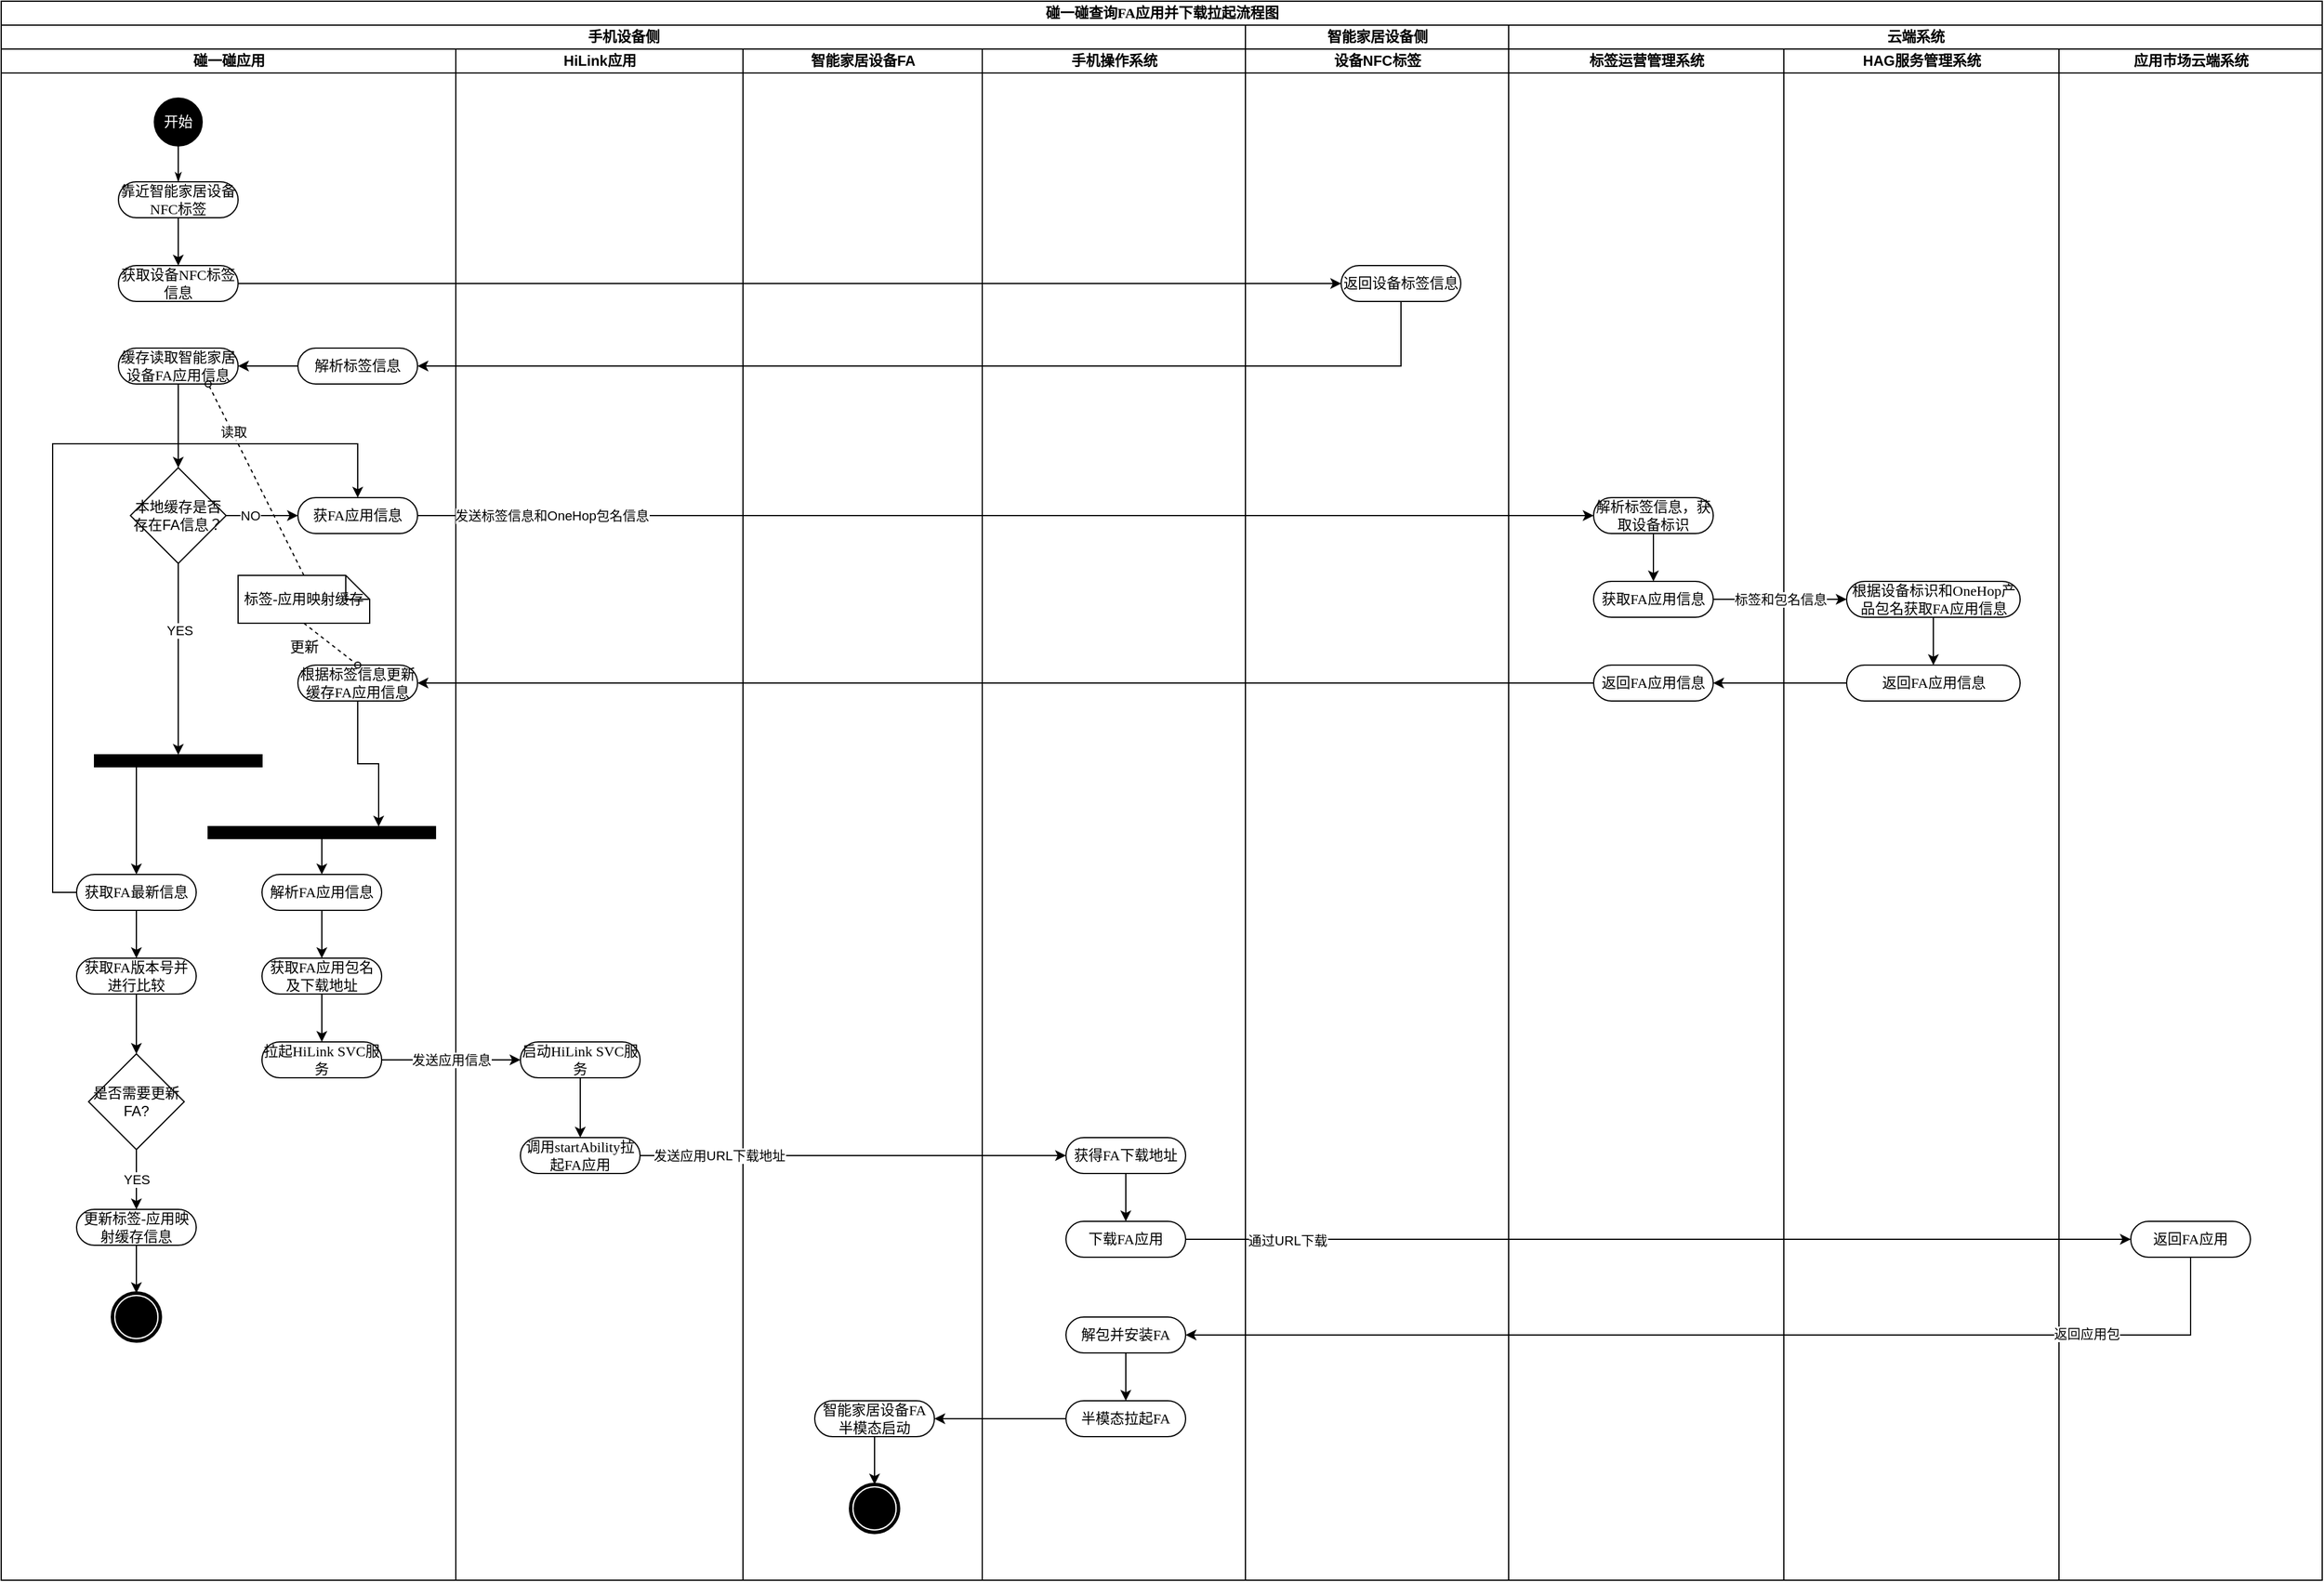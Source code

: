 <mxfile version="13.5.4" type="github">
  <diagram name="Page-1" id="0783ab3e-0a74-02c8-0abd-f7b4e66b4bec">
    <mxGraphModel dx="2573" dy="794" grid="1" gridSize="10" guides="1" tooltips="1" connect="1" arrows="1" fold="1" page="1" pageScale="1" pageWidth="850" pageHeight="1100" background="#ffffff" math="0" shadow="0">
      <root>
        <mxCell id="0" />
        <mxCell id="1" parent="0" />
        <mxCell id="1c1d494c118603dd-1" value="碰一碰查询FA应用并下载拉起流程图" style="swimlane;html=1;childLayout=stackLayout;startSize=20;rounded=0;shadow=0;comic=0;labelBackgroundColor=none;strokeWidth=1;fontFamily=Verdana;fontSize=12;align=center;" parent="1" vertex="1">
          <mxGeometry x="-80" y="40" width="1940" height="1320" as="geometry" />
        </mxCell>
        <mxCell id="1c1d494c118603dd-2" value="手机设备侧" style="swimlane;html=1;startSize=20;" parent="1c1d494c118603dd-1" vertex="1">
          <mxGeometry y="20" width="1040" height="1300" as="geometry" />
        </mxCell>
        <mxCell id="P_OR-0nrxTRL4F3owcym-167" value="碰一碰应用" style="swimlane;html=1;startSize=20;" vertex="1" parent="1c1d494c118603dd-2">
          <mxGeometry y="20" width="380" height="1280" as="geometry" />
        </mxCell>
        <mxCell id="P_OR-0nrxTRL4F3owcym-168" style="edgeStyle=orthogonalEdgeStyle;rounded=0;html=1;labelBackgroundColor=none;startArrow=none;startFill=0;startSize=5;endArrow=classicThin;endFill=1;endSize=5;jettySize=auto;orthogonalLoop=1;strokeWidth=1;fontFamily=Verdana;fontSize=12" edge="1" parent="P_OR-0nrxTRL4F3owcym-167" source="P_OR-0nrxTRL4F3owcym-181" target="P_OR-0nrxTRL4F3owcym-180">
          <mxGeometry relative="1" as="geometry" />
        </mxCell>
        <mxCell id="P_OR-0nrxTRL4F3owcym-169" style="edgeStyle=orthogonalEdgeStyle;rounded=0;orthogonalLoop=1;jettySize=auto;html=1;exitX=0.5;exitY=1;exitDx=0;exitDy=0;entryX=0.5;entryY=0;entryDx=0;entryDy=0;" edge="1" parent="P_OR-0nrxTRL4F3owcym-167" source="P_OR-0nrxTRL4F3owcym-180" target="P_OR-0nrxTRL4F3owcym-182">
          <mxGeometry relative="1" as="geometry" />
        </mxCell>
        <mxCell id="P_OR-0nrxTRL4F3owcym-170" style="edgeStyle=orthogonalEdgeStyle;rounded=0;orthogonalLoop=1;jettySize=auto;html=1;exitX=0;exitY=0.5;exitDx=0;exitDy=0;entryX=0.5;entryY=0;entryDx=0;entryDy=0;" edge="1" parent="P_OR-0nrxTRL4F3owcym-167" source="P_OR-0nrxTRL4F3owcym-172" target="P_OR-0nrxTRL4F3owcym-199">
          <mxGeometry relative="1" as="geometry">
            <Array as="points">
              <mxPoint x="43" y="705" />
              <mxPoint x="43" y="330" />
              <mxPoint x="298" y="330" />
            </Array>
          </mxGeometry>
        </mxCell>
        <mxCell id="P_OR-0nrxTRL4F3owcym-171" style="edgeStyle=orthogonalEdgeStyle;rounded=0;orthogonalLoop=1;jettySize=auto;html=1;exitX=0.5;exitY=1;exitDx=0;exitDy=0;entryX=0.5;entryY=0;entryDx=0;entryDy=0;" edge="1" parent="P_OR-0nrxTRL4F3owcym-167" source="P_OR-0nrxTRL4F3owcym-172" target="P_OR-0nrxTRL4F3owcym-174">
          <mxGeometry relative="1" as="geometry" />
        </mxCell>
        <mxCell id="P_OR-0nrxTRL4F3owcym-172" value="获取FA最新信息" style="rounded=1;whiteSpace=wrap;html=1;shadow=0;comic=0;labelBackgroundColor=none;strokeWidth=1;fontFamily=Verdana;fontSize=12;align=center;arcSize=50;" vertex="1" parent="P_OR-0nrxTRL4F3owcym-167">
          <mxGeometry x="63" y="690" width="100" height="30" as="geometry" />
        </mxCell>
        <mxCell id="P_OR-0nrxTRL4F3owcym-173" style="edgeStyle=orthogonalEdgeStyle;rounded=0;orthogonalLoop=1;jettySize=auto;html=1;exitX=0.5;exitY=1;exitDx=0;exitDy=0;entryX=0.5;entryY=0;entryDx=0;entryDy=0;" edge="1" parent="P_OR-0nrxTRL4F3owcym-167" source="P_OR-0nrxTRL4F3owcym-174" target="P_OR-0nrxTRL4F3owcym-176">
          <mxGeometry relative="1" as="geometry" />
        </mxCell>
        <mxCell id="P_OR-0nrxTRL4F3owcym-174" value="获取FA版本号并进行比较" style="rounded=1;whiteSpace=wrap;html=1;shadow=0;comic=0;labelBackgroundColor=none;strokeWidth=1;fontFamily=Verdana;fontSize=12;align=center;arcSize=50;" vertex="1" parent="P_OR-0nrxTRL4F3owcym-167">
          <mxGeometry x="63" y="760" width="100" height="30" as="geometry" />
        </mxCell>
        <mxCell id="P_OR-0nrxTRL4F3owcym-175" value="YES" style="edgeStyle=orthogonalEdgeStyle;rounded=0;orthogonalLoop=1;jettySize=auto;html=1;exitX=0.5;exitY=1;exitDx=0;exitDy=0;entryX=0.5;entryY=0;entryDx=0;entryDy=0;" edge="1" parent="P_OR-0nrxTRL4F3owcym-167" source="P_OR-0nrxTRL4F3owcym-176" target="P_OR-0nrxTRL4F3owcym-178">
          <mxGeometry relative="1" as="geometry" />
        </mxCell>
        <mxCell id="P_OR-0nrxTRL4F3owcym-176" value="是否需要更新FA?" style="rhombus;whiteSpace=wrap;html=1;" vertex="1" parent="P_OR-0nrxTRL4F3owcym-167">
          <mxGeometry x="73" y="840" width="80" height="80" as="geometry" />
        </mxCell>
        <mxCell id="P_OR-0nrxTRL4F3owcym-177" style="edgeStyle=orthogonalEdgeStyle;rounded=0;orthogonalLoop=1;jettySize=auto;html=1;exitX=0.5;exitY=1;exitDx=0;exitDy=0;entryX=0.5;entryY=0;entryDx=0;entryDy=0;" edge="1" parent="P_OR-0nrxTRL4F3owcym-167" source="P_OR-0nrxTRL4F3owcym-178" target="P_OR-0nrxTRL4F3owcym-179">
          <mxGeometry relative="1" as="geometry" />
        </mxCell>
        <mxCell id="P_OR-0nrxTRL4F3owcym-178" value="更新标签-应用映射缓存信息" style="rounded=1;whiteSpace=wrap;html=1;shadow=0;comic=0;labelBackgroundColor=none;strokeWidth=1;fontFamily=Verdana;fontSize=12;align=center;arcSize=50;" vertex="1" parent="P_OR-0nrxTRL4F3owcym-167">
          <mxGeometry x="63" y="970" width="100" height="30" as="geometry" />
        </mxCell>
        <mxCell id="P_OR-0nrxTRL4F3owcym-179" value="" style="shape=mxgraph.bpmn.shape;html=1;verticalLabelPosition=bottom;labelBackgroundColor=#ffffff;verticalAlign=top;perimeter=ellipsePerimeter;outline=end;symbol=terminate;rounded=0;shadow=0;comic=0;strokeWidth=1;fontFamily=Verdana;fontSize=12;align=center;" vertex="1" parent="P_OR-0nrxTRL4F3owcym-167">
          <mxGeometry x="93" y="1040" width="40" height="40" as="geometry" />
        </mxCell>
        <mxCell id="P_OR-0nrxTRL4F3owcym-180" value="靠近智能家居设备NFC标签" style="rounded=1;whiteSpace=wrap;html=1;shadow=0;comic=0;labelBackgroundColor=none;strokeWidth=1;fontFamily=Verdana;fontSize=12;align=center;arcSize=50;" vertex="1" parent="P_OR-0nrxTRL4F3owcym-167">
          <mxGeometry x="98" y="111" width="100" height="30" as="geometry" />
        </mxCell>
        <mxCell id="P_OR-0nrxTRL4F3owcym-181" value="&lt;font color=&quot;#ffffff&quot;&gt;开始&lt;/font&gt;" style="ellipse;whiteSpace=wrap;html=1;rounded=0;shadow=0;comic=0;labelBackgroundColor=none;strokeWidth=1;fillColor=#000000;fontFamily=Verdana;fontSize=12;align=center;" vertex="1" parent="P_OR-0nrxTRL4F3owcym-167">
          <mxGeometry x="128" y="41" width="40" height="40" as="geometry" />
        </mxCell>
        <mxCell id="P_OR-0nrxTRL4F3owcym-182" value="获取设备NFC标签信息" style="rounded=1;whiteSpace=wrap;html=1;shadow=0;comic=0;labelBackgroundColor=none;strokeWidth=1;fontFamily=Verdana;fontSize=12;align=center;arcSize=50;" vertex="1" parent="P_OR-0nrxTRL4F3owcym-167">
          <mxGeometry x="98" y="181" width="100" height="30" as="geometry" />
        </mxCell>
        <mxCell id="P_OR-0nrxTRL4F3owcym-183" style="edgeStyle=orthogonalEdgeStyle;rounded=0;orthogonalLoop=1;jettySize=auto;html=1;exitX=0.5;exitY=1;exitDx=0;exitDy=0;entryX=0.5;entryY=0;entryDx=0;entryDy=0;" edge="1" parent="P_OR-0nrxTRL4F3owcym-167" source="P_OR-0nrxTRL4F3owcym-184" target="P_OR-0nrxTRL4F3owcym-197">
          <mxGeometry relative="1" as="geometry" />
        </mxCell>
        <mxCell id="P_OR-0nrxTRL4F3owcym-184" value="缓存读取智能家居设备FA应用信息" style="rounded=1;whiteSpace=wrap;html=1;shadow=0;comic=0;labelBackgroundColor=none;strokeWidth=1;fontFamily=Verdana;fontSize=12;align=center;arcSize=50;" vertex="1" parent="P_OR-0nrxTRL4F3owcym-167">
          <mxGeometry x="98" y="250" width="100" height="30" as="geometry" />
        </mxCell>
        <mxCell id="P_OR-0nrxTRL4F3owcym-185" style="edgeStyle=orthogonalEdgeStyle;rounded=0;orthogonalLoop=1;jettySize=auto;html=1;exitX=0;exitY=0.5;exitDx=0;exitDy=0;entryX=1;entryY=0.5;entryDx=0;entryDy=0;" edge="1" parent="P_OR-0nrxTRL4F3owcym-167" source="P_OR-0nrxTRL4F3owcym-193" target="P_OR-0nrxTRL4F3owcym-184">
          <mxGeometry relative="1" as="geometry" />
        </mxCell>
        <mxCell id="P_OR-0nrxTRL4F3owcym-186" style="edgeStyle=orthogonalEdgeStyle;rounded=0;orthogonalLoop=1;jettySize=auto;html=1;exitX=0.25;exitY=1;exitDx=0;exitDy=0;entryX=0.5;entryY=0;entryDx=0;entryDy=0;" edge="1" parent="P_OR-0nrxTRL4F3owcym-167" source="P_OR-0nrxTRL4F3owcym-187" target="P_OR-0nrxTRL4F3owcym-172">
          <mxGeometry relative="1" as="geometry" />
        </mxCell>
        <mxCell id="P_OR-0nrxTRL4F3owcym-187" value="" style="whiteSpace=wrap;html=1;rounded=0;shadow=0;comic=0;labelBackgroundColor=none;strokeWidth=1;fillColor=#000000;fontFamily=Verdana;fontSize=12;align=center;rotation=0;" vertex="1" parent="P_OR-0nrxTRL4F3owcym-167">
          <mxGeometry x="78" y="590" width="140" height="10" as="geometry" />
        </mxCell>
        <mxCell id="P_OR-0nrxTRL4F3owcym-188" style="edgeStyle=orthogonalEdgeStyle;rounded=0;orthogonalLoop=1;jettySize=auto;html=1;exitX=0.5;exitY=1;exitDx=0;exitDy=0;entryX=0.5;entryY=0;entryDx=0;entryDy=0;" edge="1" parent="P_OR-0nrxTRL4F3owcym-167" source="P_OR-0nrxTRL4F3owcym-189" target="P_OR-0nrxTRL4F3owcym-191">
          <mxGeometry relative="1" as="geometry" />
        </mxCell>
        <mxCell id="P_OR-0nrxTRL4F3owcym-189" value="解析FA应用信息" style="rounded=1;whiteSpace=wrap;html=1;shadow=0;comic=0;labelBackgroundColor=none;strokeWidth=1;fontFamily=Verdana;fontSize=12;align=center;arcSize=50;" vertex="1" parent="P_OR-0nrxTRL4F3owcym-167">
          <mxGeometry x="218" y="690" width="100" height="30" as="geometry" />
        </mxCell>
        <mxCell id="P_OR-0nrxTRL4F3owcym-190" style="edgeStyle=orthogonalEdgeStyle;rounded=0;orthogonalLoop=1;jettySize=auto;html=1;exitX=0.5;exitY=1;exitDx=0;exitDy=0;entryX=0.5;entryY=0;entryDx=0;entryDy=0;" edge="1" parent="P_OR-0nrxTRL4F3owcym-167" source="P_OR-0nrxTRL4F3owcym-191" target="P_OR-0nrxTRL4F3owcym-192">
          <mxGeometry relative="1" as="geometry" />
        </mxCell>
        <mxCell id="P_OR-0nrxTRL4F3owcym-191" value="获取FA应用包名及下载地址" style="rounded=1;whiteSpace=wrap;html=1;shadow=0;comic=0;labelBackgroundColor=none;strokeWidth=1;fontFamily=Verdana;fontSize=12;align=center;arcSize=50;" vertex="1" parent="P_OR-0nrxTRL4F3owcym-167">
          <mxGeometry x="218" y="760" width="100" height="30" as="geometry" />
        </mxCell>
        <mxCell id="P_OR-0nrxTRL4F3owcym-192" value="拉起HiLink SVC服务" style="rounded=1;whiteSpace=wrap;html=1;shadow=0;comic=0;labelBackgroundColor=none;strokeWidth=1;fontFamily=Verdana;fontSize=12;align=center;arcSize=50;" vertex="1" parent="P_OR-0nrxTRL4F3owcym-167">
          <mxGeometry x="218" y="830" width="100" height="30" as="geometry" />
        </mxCell>
        <mxCell id="P_OR-0nrxTRL4F3owcym-193" value="解析标签信息" style="rounded=1;whiteSpace=wrap;html=1;shadow=0;comic=0;labelBackgroundColor=none;strokeWidth=1;fontFamily=Verdana;fontSize=12;align=center;arcSize=50;" vertex="1" parent="P_OR-0nrxTRL4F3owcym-167">
          <mxGeometry x="248" y="250" width="100" height="30" as="geometry" />
        </mxCell>
        <mxCell id="P_OR-0nrxTRL4F3owcym-194" value="NO" style="edgeStyle=orthogonalEdgeStyle;rounded=0;orthogonalLoop=1;jettySize=auto;html=1;exitX=1;exitY=0.5;exitDx=0;exitDy=0;" edge="1" parent="P_OR-0nrxTRL4F3owcym-167" source="P_OR-0nrxTRL4F3owcym-197" target="P_OR-0nrxTRL4F3owcym-199">
          <mxGeometry x="-0.333" relative="1" as="geometry">
            <Array as="points">
              <mxPoint x="208" y="390" />
              <mxPoint x="208" y="390" />
            </Array>
            <mxPoint as="offset" />
          </mxGeometry>
        </mxCell>
        <mxCell id="P_OR-0nrxTRL4F3owcym-195" style="edgeStyle=orthogonalEdgeStyle;rounded=0;orthogonalLoop=1;jettySize=auto;html=1;exitX=0.5;exitY=1;exitDx=0;exitDy=0;entryX=0.5;entryY=0;entryDx=0;entryDy=0;" edge="1" parent="P_OR-0nrxTRL4F3owcym-167" source="P_OR-0nrxTRL4F3owcym-197">
          <mxGeometry relative="1" as="geometry">
            <mxPoint x="148" y="590" as="targetPoint" />
          </mxGeometry>
        </mxCell>
        <mxCell id="P_OR-0nrxTRL4F3owcym-196" value="YES" style="edgeLabel;html=1;align=center;verticalAlign=middle;resizable=0;points=[];" vertex="1" connectable="0" parent="P_OR-0nrxTRL4F3owcym-195">
          <mxGeometry x="-0.3" y="1" relative="1" as="geometry">
            <mxPoint as="offset" />
          </mxGeometry>
        </mxCell>
        <mxCell id="P_OR-0nrxTRL4F3owcym-197" value="本地缓存是否存在FA信息？" style="rhombus;whiteSpace=wrap;html=1;" vertex="1" parent="P_OR-0nrxTRL4F3owcym-167">
          <mxGeometry x="108" y="350" width="80" height="80" as="geometry" />
        </mxCell>
        <mxCell id="P_OR-0nrxTRL4F3owcym-198" value="标签-应用映射缓存" style="shape=note;whiteSpace=wrap;html=1;rounded=0;shadow=0;comic=0;labelBackgroundColor=none;strokeWidth=1;fontFamily=Verdana;fontSize=12;align=center;size=20;" vertex="1" parent="P_OR-0nrxTRL4F3owcym-167">
          <mxGeometry x="198" y="440" width="110" height="40" as="geometry" />
        </mxCell>
        <mxCell id="P_OR-0nrxTRL4F3owcym-199" value="获FA应用信息" style="rounded=1;whiteSpace=wrap;html=1;shadow=0;comic=0;labelBackgroundColor=none;strokeWidth=1;fontFamily=Verdana;fontSize=12;align=center;arcSize=50;" vertex="1" parent="P_OR-0nrxTRL4F3owcym-167">
          <mxGeometry x="248" y="375" width="100" height="30" as="geometry" />
        </mxCell>
        <mxCell id="P_OR-0nrxTRL4F3owcym-200" value="根据标签信息更新缓存FA应用信息" style="rounded=1;whiteSpace=wrap;html=1;shadow=0;comic=0;labelBackgroundColor=none;strokeWidth=1;fontFamily=Verdana;fontSize=12;align=center;arcSize=50;" vertex="1" parent="P_OR-0nrxTRL4F3owcym-167">
          <mxGeometry x="248" y="515" width="100" height="30" as="geometry" />
        </mxCell>
        <mxCell id="P_OR-0nrxTRL4F3owcym-201" value="更新" style="edgeStyle=none;rounded=0;html=1;dashed=1;labelBackgroundColor=none;startArrow=none;startFill=0;startSize=5;endArrow=oval;endFill=0;endSize=5;jettySize=auto;orthogonalLoop=1;strokeWidth=1;fontFamily=Verdana;fontSize=12;exitX=0.5;exitY=1;exitDx=0;exitDy=0;exitPerimeter=0;entryX=0.5;entryY=0;entryDx=0;entryDy=0;" edge="1" parent="P_OR-0nrxTRL4F3owcym-167" source="P_OR-0nrxTRL4F3owcym-198" target="P_OR-0nrxTRL4F3owcym-200">
          <mxGeometry x="-0.569" y="-16" relative="1" as="geometry">
            <mxPoint x="253" y="450" as="sourcePoint" />
            <mxPoint x="178" y="419.788" as="targetPoint" />
            <mxPoint as="offset" />
          </mxGeometry>
        </mxCell>
        <mxCell id="P_OR-0nrxTRL4F3owcym-202" value="" style="edgeStyle=none;rounded=0;html=1;dashed=1;labelBackgroundColor=none;startArrow=none;startFill=0;startSize=5;endArrow=oval;endFill=0;endSize=5;jettySize=auto;orthogonalLoop=1;strokeWidth=1;fontFamily=Verdana;fontSize=12;entryX=0.75;entryY=1;entryDx=0;entryDy=0;exitX=0.5;exitY=0;exitDx=0;exitDy=0;exitPerimeter=0;" edge="1" parent="P_OR-0nrxTRL4F3owcym-167" source="P_OR-0nrxTRL4F3owcym-198" target="P_OR-0nrxTRL4F3owcym-184">
          <mxGeometry x="0.525" y="4" relative="1" as="geometry">
            <mxPoint x="258" y="510" as="sourcePoint" />
            <mxPoint x="318" y="595" as="targetPoint" />
            <mxPoint x="-1" as="offset" />
          </mxGeometry>
        </mxCell>
        <mxCell id="P_OR-0nrxTRL4F3owcym-203" value="读取" style="edgeLabel;html=1;align=center;verticalAlign=middle;resizable=0;points=[];" vertex="1" connectable="0" parent="P_OR-0nrxTRL4F3owcym-202">
          <mxGeometry x="0.505" y="-1" relative="1" as="geometry">
            <mxPoint as="offset" />
          </mxGeometry>
        </mxCell>
        <mxCell id="P_OR-0nrxTRL4F3owcym-204" style="edgeStyle=orthogonalEdgeStyle;rounded=0;orthogonalLoop=1;jettySize=auto;html=1;exitX=0.5;exitY=1;exitDx=0;exitDy=0;entryX=0.5;entryY=0;entryDx=0;entryDy=0;" edge="1" parent="P_OR-0nrxTRL4F3owcym-167" source="P_OR-0nrxTRL4F3owcym-205" target="P_OR-0nrxTRL4F3owcym-189">
          <mxGeometry relative="1" as="geometry" />
        </mxCell>
        <mxCell id="P_OR-0nrxTRL4F3owcym-205" value="" style="whiteSpace=wrap;html=1;rounded=0;shadow=0;comic=0;labelBackgroundColor=none;strokeWidth=1;fillColor=#000000;fontFamily=Verdana;fontSize=12;align=center;rotation=0;" vertex="1" parent="P_OR-0nrxTRL4F3owcym-167">
          <mxGeometry x="173" y="650" width="190" height="10" as="geometry" />
        </mxCell>
        <mxCell id="P_OR-0nrxTRL4F3owcym-206" style="edgeStyle=orthogonalEdgeStyle;rounded=0;orthogonalLoop=1;jettySize=auto;html=1;exitX=0.5;exitY=1;exitDx=0;exitDy=0;entryX=0.75;entryY=0;entryDx=0;entryDy=0;" edge="1" parent="P_OR-0nrxTRL4F3owcym-167" source="P_OR-0nrxTRL4F3owcym-200" target="P_OR-0nrxTRL4F3owcym-205">
          <mxGeometry relative="1" as="geometry">
            <mxPoint x="297" y="645" as="targetPoint" />
          </mxGeometry>
        </mxCell>
        <mxCell id="P_OR-0nrxTRL4F3owcym-233" value="应用市场云端系统" style="swimlane;html=1;startSize=20;" vertex="1" parent="1c1d494c118603dd-2">
          <mxGeometry x="1720" y="20" width="220" height="1280" as="geometry" />
        </mxCell>
        <mxCell id="P_OR-0nrxTRL4F3owcym-234" value="返回FA应用" style="rounded=1;whiteSpace=wrap;html=1;shadow=0;comic=0;labelBackgroundColor=none;strokeWidth=1;fontFamily=Verdana;fontSize=12;align=center;arcSize=50;" vertex="1" parent="P_OR-0nrxTRL4F3owcym-233">
          <mxGeometry x="60" y="980" width="100" height="30" as="geometry" />
        </mxCell>
        <mxCell id="P_OR-0nrxTRL4F3owcym-229" value="HAG服务管理系统" style="swimlane;html=1;startSize=20;" vertex="1" parent="1c1d494c118603dd-2">
          <mxGeometry x="1490" y="20" width="230" height="1280" as="geometry" />
        </mxCell>
        <mxCell id="P_OR-0nrxTRL4F3owcym-230" style="edgeStyle=orthogonalEdgeStyle;rounded=0;orthogonalLoop=1;jettySize=auto;html=1;exitX=0.5;exitY=1;exitDx=0;exitDy=0;entryX=0.5;entryY=0;entryDx=0;entryDy=0;" edge="1" parent="P_OR-0nrxTRL4F3owcym-229" source="P_OR-0nrxTRL4F3owcym-232" target="P_OR-0nrxTRL4F3owcym-231">
          <mxGeometry relative="1" as="geometry" />
        </mxCell>
        <mxCell id="P_OR-0nrxTRL4F3owcym-231" value="返回FA应用信息" style="rounded=1;whiteSpace=wrap;html=1;shadow=0;comic=0;labelBackgroundColor=none;strokeWidth=1;fontFamily=Verdana;fontSize=12;align=center;arcSize=50;" vertex="1" parent="P_OR-0nrxTRL4F3owcym-229">
          <mxGeometry x="52.5" y="515" width="145" height="30" as="geometry" />
        </mxCell>
        <mxCell id="P_OR-0nrxTRL4F3owcym-232" value="根据设备标识和OneHop产品包名获取FA应用信息" style="rounded=1;whiteSpace=wrap;html=1;shadow=0;comic=0;labelBackgroundColor=none;strokeWidth=1;fontFamily=Verdana;fontSize=12;align=center;arcSize=50;" vertex="1" parent="P_OR-0nrxTRL4F3owcym-229">
          <mxGeometry x="52.5" y="445" width="145" height="30" as="geometry" />
        </mxCell>
        <mxCell id="P_OR-0nrxTRL4F3owcym-224" value="标签运营管理系统" style="swimlane;html=1;startSize=20;" vertex="1" parent="1c1d494c118603dd-2">
          <mxGeometry x="1260" y="20" width="230" height="1280" as="geometry" />
        </mxCell>
        <mxCell id="P_OR-0nrxTRL4F3owcym-225" style="edgeStyle=orthogonalEdgeStyle;rounded=0;orthogonalLoop=1;jettySize=auto;html=1;exitX=0.5;exitY=1;exitDx=0;exitDy=0;entryX=0.5;entryY=0;entryDx=0;entryDy=0;" edge="1" parent="P_OR-0nrxTRL4F3owcym-224" source="P_OR-0nrxTRL4F3owcym-226" target="P_OR-0nrxTRL4F3owcym-227">
          <mxGeometry relative="1" as="geometry" />
        </mxCell>
        <mxCell id="P_OR-0nrxTRL4F3owcym-226" value="解析标签信息，获取设备标识" style="rounded=1;whiteSpace=wrap;html=1;shadow=0;comic=0;labelBackgroundColor=none;strokeWidth=1;fontFamily=Verdana;fontSize=12;align=center;arcSize=50;" vertex="1" parent="P_OR-0nrxTRL4F3owcym-224">
          <mxGeometry x="71" y="375" width="100" height="30" as="geometry" />
        </mxCell>
        <mxCell id="P_OR-0nrxTRL4F3owcym-227" value="获取FA应用信息" style="rounded=1;whiteSpace=wrap;html=1;shadow=0;comic=0;labelBackgroundColor=none;strokeWidth=1;fontFamily=Verdana;fontSize=12;align=center;arcSize=50;" vertex="1" parent="P_OR-0nrxTRL4F3owcym-224">
          <mxGeometry x="71" y="445" width="100" height="30" as="geometry" />
        </mxCell>
        <mxCell id="P_OR-0nrxTRL4F3owcym-228" value="返回FA应用信息" style="rounded=1;whiteSpace=wrap;html=1;shadow=0;comic=0;labelBackgroundColor=none;strokeWidth=1;fontFamily=Verdana;fontSize=12;align=center;arcSize=50;" vertex="1" parent="P_OR-0nrxTRL4F3owcym-224">
          <mxGeometry x="71" y="515" width="100" height="30" as="geometry" />
        </mxCell>
        <mxCell id="P_OR-0nrxTRL4F3owcym-222" value="设备NFC标签" style="swimlane;html=1;startSize=20;" vertex="1" parent="1c1d494c118603dd-2">
          <mxGeometry x="1040" y="20" width="220" height="1280" as="geometry" />
        </mxCell>
        <mxCell id="P_OR-0nrxTRL4F3owcym-223" value="返回设备标签信息" style="rounded=1;whiteSpace=wrap;html=1;shadow=0;comic=0;labelBackgroundColor=none;strokeWidth=1;fontFamily=Verdana;fontSize=12;align=center;arcSize=50;" vertex="1" parent="P_OR-0nrxTRL4F3owcym-222">
          <mxGeometry x="80" y="181" width="100" height="30" as="geometry" />
        </mxCell>
        <mxCell id="P_OR-0nrxTRL4F3owcym-215" value="手机操作系统" style="swimlane;html=1;startSize=20;" vertex="1" parent="1c1d494c118603dd-2">
          <mxGeometry x="820" y="20" width="220" height="1280" as="geometry" />
        </mxCell>
        <mxCell id="P_OR-0nrxTRL4F3owcym-216" style="edgeStyle=orthogonalEdgeStyle;rounded=0;orthogonalLoop=1;jettySize=auto;html=1;exitX=0.5;exitY=1;exitDx=0;exitDy=0;" edge="1" parent="P_OR-0nrxTRL4F3owcym-215" source="P_OR-0nrxTRL4F3owcym-217" target="P_OR-0nrxTRL4F3owcym-218">
          <mxGeometry relative="1" as="geometry" />
        </mxCell>
        <mxCell id="P_OR-0nrxTRL4F3owcym-217" value="获得FA下载地址" style="rounded=1;whiteSpace=wrap;html=1;shadow=0;comic=0;labelBackgroundColor=none;strokeWidth=1;fontFamily=Verdana;fontSize=12;align=center;arcSize=50;" vertex="1" parent="P_OR-0nrxTRL4F3owcym-215">
          <mxGeometry x="70" y="910" width="100" height="30" as="geometry" />
        </mxCell>
        <mxCell id="P_OR-0nrxTRL4F3owcym-218" value="下载FA应用" style="rounded=1;whiteSpace=wrap;html=1;shadow=0;comic=0;labelBackgroundColor=none;strokeWidth=1;fontFamily=Verdana;fontSize=12;align=center;arcSize=50;" vertex="1" parent="P_OR-0nrxTRL4F3owcym-215">
          <mxGeometry x="70" y="980" width="100" height="30" as="geometry" />
        </mxCell>
        <mxCell id="P_OR-0nrxTRL4F3owcym-219" style="edgeStyle=orthogonalEdgeStyle;rounded=0;orthogonalLoop=1;jettySize=auto;html=1;exitX=0.5;exitY=1;exitDx=0;exitDy=0;entryX=0.5;entryY=0;entryDx=0;entryDy=0;" edge="1" parent="P_OR-0nrxTRL4F3owcym-215" source="P_OR-0nrxTRL4F3owcym-220" target="P_OR-0nrxTRL4F3owcym-221">
          <mxGeometry relative="1" as="geometry" />
        </mxCell>
        <mxCell id="P_OR-0nrxTRL4F3owcym-220" value="解包并安装FA" style="rounded=1;whiteSpace=wrap;html=1;shadow=0;comic=0;labelBackgroundColor=none;strokeWidth=1;fontFamily=Verdana;fontSize=12;align=center;arcSize=50;" vertex="1" parent="P_OR-0nrxTRL4F3owcym-215">
          <mxGeometry x="70" y="1060" width="100" height="30" as="geometry" />
        </mxCell>
        <mxCell id="P_OR-0nrxTRL4F3owcym-221" value="半模态拉起FA" style="rounded=1;whiteSpace=wrap;html=1;shadow=0;comic=0;labelBackgroundColor=none;strokeWidth=1;fontFamily=Verdana;fontSize=12;align=center;arcSize=50;" vertex="1" parent="P_OR-0nrxTRL4F3owcym-215">
          <mxGeometry x="70" y="1130" width="100" height="30" as="geometry" />
        </mxCell>
        <mxCell id="P_OR-0nrxTRL4F3owcym-211" value="智能家居设备FA" style="swimlane;html=1;startSize=20;" vertex="1" parent="1c1d494c118603dd-2">
          <mxGeometry x="620" y="20" width="200" height="1280" as="geometry" />
        </mxCell>
        <mxCell id="P_OR-0nrxTRL4F3owcym-212" style="edgeStyle=orthogonalEdgeStyle;rounded=0;orthogonalLoop=1;jettySize=auto;html=1;exitX=0.5;exitY=1;exitDx=0;exitDy=0;entryX=0.5;entryY=0;entryDx=0;entryDy=0;" edge="1" parent="P_OR-0nrxTRL4F3owcym-211" source="P_OR-0nrxTRL4F3owcym-213" target="P_OR-0nrxTRL4F3owcym-214">
          <mxGeometry relative="1" as="geometry" />
        </mxCell>
        <mxCell id="P_OR-0nrxTRL4F3owcym-213" value="智能家居设备FA半模态启动" style="rounded=1;whiteSpace=wrap;html=1;shadow=0;comic=0;labelBackgroundColor=none;strokeWidth=1;fontFamily=Verdana;fontSize=12;align=center;arcSize=50;" vertex="1" parent="P_OR-0nrxTRL4F3owcym-211">
          <mxGeometry x="60" y="1130" width="100" height="30" as="geometry" />
        </mxCell>
        <mxCell id="P_OR-0nrxTRL4F3owcym-214" value="" style="shape=mxgraph.bpmn.shape;html=1;verticalLabelPosition=bottom;labelBackgroundColor=#ffffff;verticalAlign=top;perimeter=ellipsePerimeter;outline=end;symbol=terminate;rounded=0;shadow=0;comic=0;strokeWidth=1;fontFamily=Verdana;fontSize=12;align=center;" vertex="1" parent="P_OR-0nrxTRL4F3owcym-211">
          <mxGeometry x="90" y="1200" width="40" height="40" as="geometry" />
        </mxCell>
        <mxCell id="P_OR-0nrxTRL4F3owcym-207" value="HiLink应用" style="swimlane;html=1;startSize=20;" vertex="1" parent="1c1d494c118603dd-2">
          <mxGeometry x="380" y="20" width="240" height="1280" as="geometry" />
        </mxCell>
        <mxCell id="P_OR-0nrxTRL4F3owcym-208" style="edgeStyle=orthogonalEdgeStyle;rounded=0;orthogonalLoop=1;jettySize=auto;html=1;exitX=0.5;exitY=1;exitDx=0;exitDy=0;entryX=0.5;entryY=0;entryDx=0;entryDy=0;" edge="1" parent="P_OR-0nrxTRL4F3owcym-207" source="P_OR-0nrxTRL4F3owcym-209" target="P_OR-0nrxTRL4F3owcym-210">
          <mxGeometry relative="1" as="geometry" />
        </mxCell>
        <mxCell id="P_OR-0nrxTRL4F3owcym-209" value="启动HiLink SVC服务" style="rounded=1;whiteSpace=wrap;html=1;shadow=0;comic=0;labelBackgroundColor=none;strokeWidth=1;fontFamily=Verdana;fontSize=12;align=center;arcSize=50;" vertex="1" parent="P_OR-0nrxTRL4F3owcym-207">
          <mxGeometry x="54" y="830" width="100" height="30" as="geometry" />
        </mxCell>
        <mxCell id="P_OR-0nrxTRL4F3owcym-210" value="调用startAbility拉起FA应用" style="rounded=1;whiteSpace=wrap;html=1;shadow=0;comic=0;labelBackgroundColor=none;strokeWidth=1;fontFamily=Verdana;fontSize=12;align=center;arcSize=50;" vertex="1" parent="P_OR-0nrxTRL4F3owcym-207">
          <mxGeometry x="54" y="910" width="100" height="30" as="geometry" />
        </mxCell>
        <mxCell id="P_OR-0nrxTRL4F3owcym-235" style="edgeStyle=orthogonalEdgeStyle;rounded=0;orthogonalLoop=1;jettySize=auto;html=1;exitX=1;exitY=0.5;exitDx=0;exitDy=0;entryX=0;entryY=0.5;entryDx=0;entryDy=0;" edge="1" parent="1c1d494c118603dd-2" source="P_OR-0nrxTRL4F3owcym-182" target="P_OR-0nrxTRL4F3owcym-223">
          <mxGeometry relative="1" as="geometry" />
        </mxCell>
        <mxCell id="P_OR-0nrxTRL4F3owcym-236" style="edgeStyle=orthogonalEdgeStyle;rounded=0;orthogonalLoop=1;jettySize=auto;html=1;exitX=0.5;exitY=1;exitDx=0;exitDy=0;entryX=1;entryY=0.5;entryDx=0;entryDy=0;" edge="1" parent="1c1d494c118603dd-2" source="P_OR-0nrxTRL4F3owcym-223" target="P_OR-0nrxTRL4F3owcym-193">
          <mxGeometry relative="1" as="geometry" />
        </mxCell>
        <mxCell id="P_OR-0nrxTRL4F3owcym-237" style="edgeStyle=orthogonalEdgeStyle;rounded=0;orthogonalLoop=1;jettySize=auto;html=1;exitX=1;exitY=0.5;exitDx=0;exitDy=0;entryX=0;entryY=0.5;entryDx=0;entryDy=0;" edge="1" parent="1c1d494c118603dd-2" source="P_OR-0nrxTRL4F3owcym-199" target="P_OR-0nrxTRL4F3owcym-226">
          <mxGeometry relative="1" as="geometry" />
        </mxCell>
        <mxCell id="P_OR-0nrxTRL4F3owcym-249" value="发送标签信息和OneHop包名信息" style="edgeLabel;html=1;align=center;verticalAlign=middle;resizable=0;points=[];" vertex="1" connectable="0" parent="P_OR-0nrxTRL4F3owcym-237">
          <mxGeometry x="-0.839" y="1" relative="1" as="geometry">
            <mxPoint x="33" y="1" as="offset" />
          </mxGeometry>
        </mxCell>
        <mxCell id="P_OR-0nrxTRL4F3owcym-238" value="标签和包名信息" style="edgeStyle=orthogonalEdgeStyle;rounded=0;orthogonalLoop=1;jettySize=auto;html=1;exitX=1;exitY=0.5;exitDx=0;exitDy=0;" edge="1" parent="1c1d494c118603dd-2" source="P_OR-0nrxTRL4F3owcym-227" target="P_OR-0nrxTRL4F3owcym-232">
          <mxGeometry relative="1" as="geometry">
            <Array as="points">
              <mxPoint x="1460" y="480" />
              <mxPoint x="1460" y="480" />
            </Array>
          </mxGeometry>
        </mxCell>
        <mxCell id="P_OR-0nrxTRL4F3owcym-239" style="edgeStyle=orthogonalEdgeStyle;rounded=0;orthogonalLoop=1;jettySize=auto;html=1;exitX=0;exitY=0.5;exitDx=0;exitDy=0;entryX=1;entryY=0.5;entryDx=0;entryDy=0;" edge="1" parent="1c1d494c118603dd-2" source="P_OR-0nrxTRL4F3owcym-231" target="P_OR-0nrxTRL4F3owcym-228">
          <mxGeometry relative="1" as="geometry" />
        </mxCell>
        <mxCell id="P_OR-0nrxTRL4F3owcym-240" style="edgeStyle=orthogonalEdgeStyle;rounded=0;orthogonalLoop=1;jettySize=auto;html=1;exitX=0;exitY=0.5;exitDx=0;exitDy=0;entryX=1;entryY=0.5;entryDx=0;entryDy=0;" edge="1" parent="1c1d494c118603dd-2" source="P_OR-0nrxTRL4F3owcym-228" target="P_OR-0nrxTRL4F3owcym-200">
          <mxGeometry relative="1" as="geometry" />
        </mxCell>
        <mxCell id="P_OR-0nrxTRL4F3owcym-241" value="发送应用信息" style="edgeStyle=orthogonalEdgeStyle;rounded=0;orthogonalLoop=1;jettySize=auto;html=1;exitX=1;exitY=0.5;exitDx=0;exitDy=0;entryX=0;entryY=0.5;entryDx=0;entryDy=0;" edge="1" parent="1c1d494c118603dd-2" source="P_OR-0nrxTRL4F3owcym-192" target="P_OR-0nrxTRL4F3owcym-209">
          <mxGeometry relative="1" as="geometry" />
        </mxCell>
        <mxCell id="P_OR-0nrxTRL4F3owcym-242" style="edgeStyle=orthogonalEdgeStyle;rounded=0;orthogonalLoop=1;jettySize=auto;html=1;exitX=1;exitY=0.5;exitDx=0;exitDy=0;" edge="1" parent="1c1d494c118603dd-2" source="P_OR-0nrxTRL4F3owcym-210" target="P_OR-0nrxTRL4F3owcym-217">
          <mxGeometry relative="1" as="geometry" />
        </mxCell>
        <mxCell id="P_OR-0nrxTRL4F3owcym-248" value="发送应用URL下载地址" style="edgeLabel;html=1;align=center;verticalAlign=middle;resizable=0;points=[];" vertex="1" connectable="0" parent="P_OR-0nrxTRL4F3owcym-242">
          <mxGeometry x="-0.73" relative="1" as="geometry">
            <mxPoint x="18" as="offset" />
          </mxGeometry>
        </mxCell>
        <mxCell id="P_OR-0nrxTRL4F3owcym-243" style="edgeStyle=orthogonalEdgeStyle;rounded=0;orthogonalLoop=1;jettySize=auto;html=1;exitX=1;exitY=0.5;exitDx=0;exitDy=0;entryX=0;entryY=0.5;entryDx=0;entryDy=0;" edge="1" parent="1c1d494c118603dd-2" source="P_OR-0nrxTRL4F3owcym-218" target="P_OR-0nrxTRL4F3owcym-234">
          <mxGeometry relative="1" as="geometry" />
        </mxCell>
        <mxCell id="P_OR-0nrxTRL4F3owcym-247" value="通过URL下载" style="edgeLabel;html=1;align=center;verticalAlign=middle;resizable=0;points=[];" vertex="1" connectable="0" parent="P_OR-0nrxTRL4F3owcym-243">
          <mxGeometry x="-0.785" y="-1" relative="1" as="geometry">
            <mxPoint as="offset" />
          </mxGeometry>
        </mxCell>
        <mxCell id="P_OR-0nrxTRL4F3owcym-244" style="edgeStyle=orthogonalEdgeStyle;rounded=0;orthogonalLoop=1;jettySize=auto;html=1;exitX=0.5;exitY=1;exitDx=0;exitDy=0;entryX=1;entryY=0.5;entryDx=0;entryDy=0;" edge="1" parent="1c1d494c118603dd-2" source="P_OR-0nrxTRL4F3owcym-234" target="P_OR-0nrxTRL4F3owcym-220">
          <mxGeometry relative="1" as="geometry" />
        </mxCell>
        <mxCell id="P_OR-0nrxTRL4F3owcym-246" value="返回应用包" style="edgeLabel;html=1;align=center;verticalAlign=middle;resizable=0;points=[];" vertex="1" connectable="0" parent="P_OR-0nrxTRL4F3owcym-244">
          <mxGeometry x="-0.664" y="-1" relative="1" as="geometry">
            <mxPoint as="offset" />
          </mxGeometry>
        </mxCell>
        <mxCell id="P_OR-0nrxTRL4F3owcym-245" style="edgeStyle=orthogonalEdgeStyle;rounded=0;orthogonalLoop=1;jettySize=auto;html=1;exitX=0;exitY=0.5;exitDx=0;exitDy=0;entryX=1;entryY=0.5;entryDx=0;entryDy=0;" edge="1" parent="1c1d494c118603dd-2" source="P_OR-0nrxTRL4F3owcym-221" target="P_OR-0nrxTRL4F3owcym-213">
          <mxGeometry relative="1" as="geometry" />
        </mxCell>
        <mxCell id="1c1d494c118603dd-3" value="智能家居设备侧" style="swimlane;html=1;startSize=20;" parent="1c1d494c118603dd-1" vertex="1">
          <mxGeometry x="1040" y="20" width="220" height="1300" as="geometry" />
        </mxCell>
        <mxCell id="1c1d494c118603dd-4" value="云端系统" style="swimlane;html=1;startSize=20;" parent="1c1d494c118603dd-1" vertex="1">
          <mxGeometry x="1260" y="20" width="680" height="1300" as="geometry" />
        </mxCell>
      </root>
    </mxGraphModel>
  </diagram>
</mxfile>
